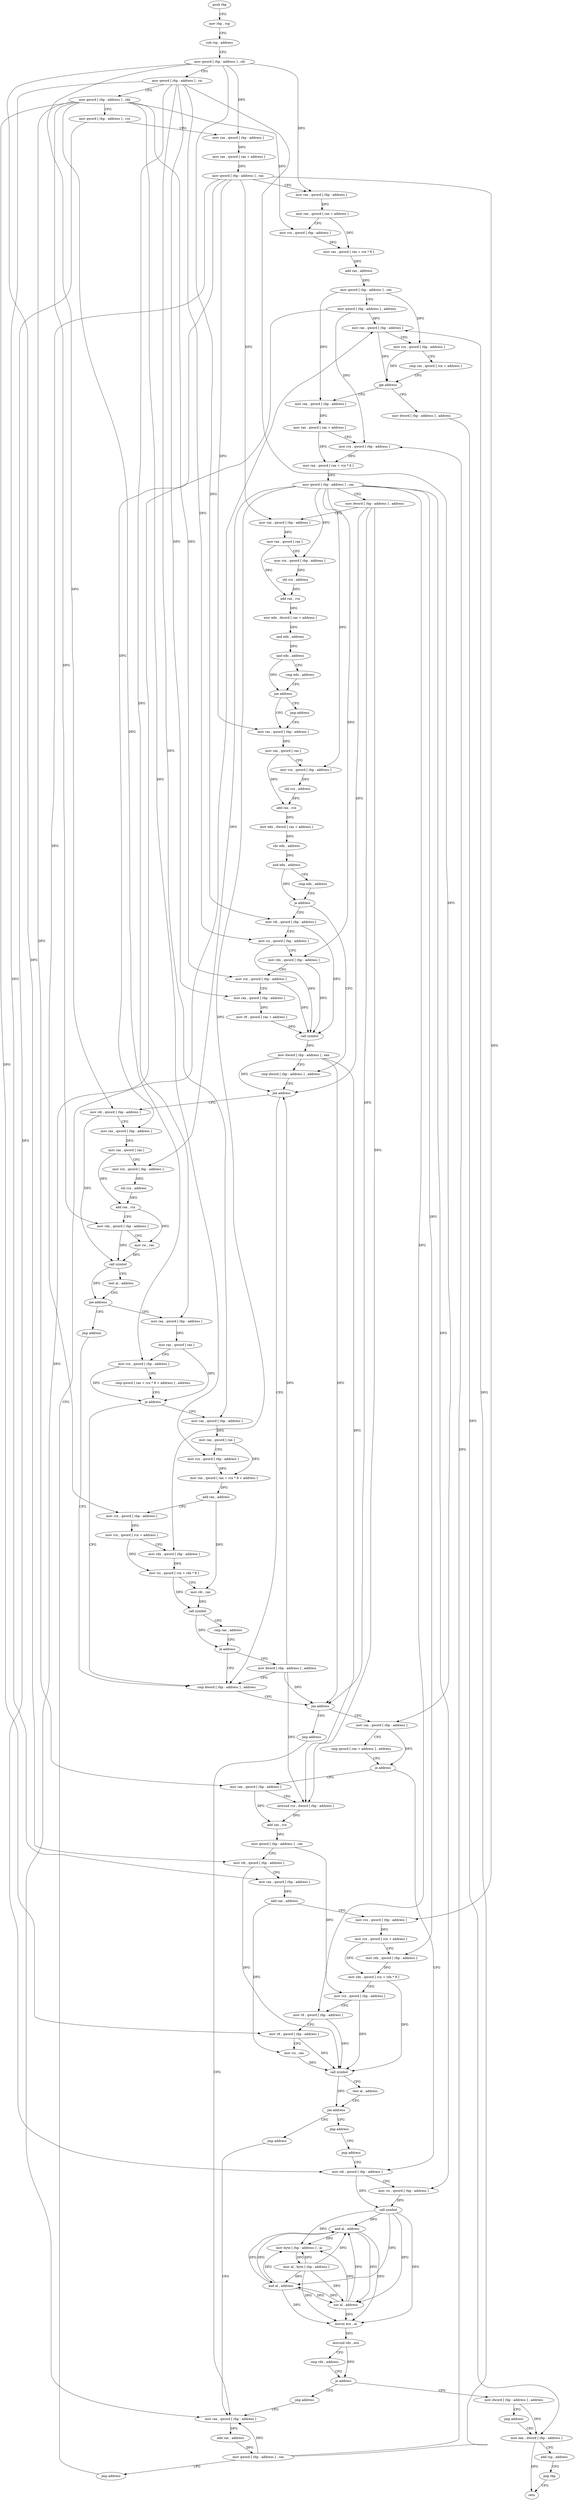 digraph "func" {
"4314544" [label = "push rbp" ]
"4314545" [label = "mov rbp , rsp" ]
"4314548" [label = "sub rsp , address" ]
"4314552" [label = "mov qword [ rbp - address ] , rdi" ]
"4314556" [label = "mov qword [ rbp - address ] , rsi" ]
"4314560" [label = "mov qword [ rbp - address ] , rdx" ]
"4314564" [label = "mov qword [ rbp - address ] , rcx" ]
"4314568" [label = "mov rax , qword [ rbp - address ]" ]
"4314572" [label = "mov rax , qword [ rax + address ]" ]
"4314579" [label = "mov qword [ rbp - address ] , rax" ]
"4314583" [label = "mov rax , qword [ rbp - address ]" ]
"4314587" [label = "mov rax , qword [ rax + address ]" ]
"4314594" [label = "mov rcx , qword [ rbp - address ]" ]
"4314598" [label = "mov rax , qword [ rax + rcx * 8 ]" ]
"4314602" [label = "add rax , address" ]
"4314608" [label = "mov qword [ rbp - address ] , rax" ]
"4314612" [label = "mov qword [ rbp - address ] , address" ]
"4314620" [label = "mov rax , qword [ rbp - address ]" ]
"4315115" [label = "mov dword [ rbp - address ] , address" ]
"4315122" [label = "mov eax , dword [ rbp - address ]" ]
"4314638" [label = "mov rax , qword [ rbp - address ]" ]
"4314642" [label = "mov rax , qword [ rax + address ]" ]
"4314646" [label = "mov rcx , qword [ rbp - address ]" ]
"4314650" [label = "mov rax , qword [ rax + rcx * 8 ]" ]
"4314654" [label = "mov qword [ rbp - address ] , rax" ]
"4314658" [label = "mov dword [ rbp - address ] , address" ]
"4314665" [label = "mov rax , qword [ rbp - address ]" ]
"4314669" [label = "mov rax , qword [ rax ]" ]
"4314672" [label = "mov rcx , qword [ rbp - address ]" ]
"4314676" [label = "shl rcx , address" ]
"4314680" [label = "add rax , rcx" ]
"4314683" [label = "mov edx , dword [ rax + address ]" ]
"4314686" [label = "and edx , address" ]
"4314692" [label = "and edx , address" ]
"4314695" [label = "cmp edx , address" ]
"4314698" [label = "jne address" ]
"4314709" [label = "mov rax , qword [ rbp - address ]" ]
"4314704" [label = "jmp address" ]
"4314713" [label = "mov rax , qword [ rax ]" ]
"4314716" [label = "mov rcx , qword [ rbp - address ]" ]
"4314720" [label = "shl rcx , address" ]
"4314724" [label = "add rax , rcx" ]
"4314727" [label = "mov edx , dword [ rax + address ]" ]
"4314730" [label = "shr edx , address" ]
"4314733" [label = "and edx , address" ]
"4314736" [label = "cmp edx , address" ]
"4314739" [label = "je address" ]
"4314777" [label = "cmp dword [ rbp - address ] , address" ]
"4314745" [label = "mov rdi , qword [ rbp - address ]" ]
"4314781" [label = "jne address" ]
"4314920" [label = "cmp dword [ rbp - address ] , address" ]
"4314787" [label = "mov rdi , qword [ rbp - address ]" ]
"4314749" [label = "mov rsi , qword [ rbp - address ]" ]
"4314753" [label = "mov rdx , qword [ rbp - address ]" ]
"4314757" [label = "mov rcx , qword [ rbp - address ]" ]
"4314761" [label = "mov rax , qword [ rbp - address ]" ]
"4314765" [label = "mov r8 , qword [ rax + address ]" ]
"4314769" [label = "call symbol" ]
"4314774" [label = "mov dword [ rbp - address ] , eax" ]
"4314924" [label = "jne address" ]
"4314935" [label = "mov rax , qword [ rbp - address ]" ]
"4314930" [label = "jmp address" ]
"4314791" [label = "mov rax , qword [ rbp - address ]" ]
"4314795" [label = "mov rax , qword [ rax ]" ]
"4314798" [label = "mov rcx , qword [ rbp - address ]" ]
"4314802" [label = "shl rcx , address" ]
"4314806" [label = "add rax , rcx" ]
"4314809" [label = "mov rdx , qword [ rbp - address ]" ]
"4314813" [label = "mov rsi , rax" ]
"4314816" [label = "call symbol" ]
"4314821" [label = "test al , address" ]
"4314823" [label = "jne address" ]
"4314834" [label = "mov rax , qword [ rbp - address ]" ]
"4314829" [label = "jmp address" ]
"4314939" [label = "cmp qword [ rax + address ] , address" ]
"4314944" [label = "je address" ]
"4315038" [label = "mov rdi , qword [ rbp - address ]" ]
"4314950" [label = "mov rax , qword [ rbp - address ]" ]
"4315096" [label = "mov rax , qword [ rbp - address ]" ]
"4314838" [label = "mov rax , qword [ rax ]" ]
"4314841" [label = "mov rcx , qword [ rbp - address ]" ]
"4314845" [label = "cmp qword [ rax + rcx * 8 + address ] , address" ]
"4314851" [label = "je address" ]
"4314857" [label = "mov rax , qword [ rbp - address ]" ]
"4315042" [label = "mov rsi , qword [ rbp - address ]" ]
"4315046" [label = "call symbol" ]
"4315051" [label = "and al , address" ]
"4315053" [label = "mov byte [ rbp - address ] , al" ]
"4315056" [label = "mov al , byte [ rbp - address ]" ]
"4315059" [label = "xor al , address" ]
"4315061" [label = "and al , address" ]
"4315063" [label = "movzx ecx , al" ]
"4315066" [label = "movsxd rdx , ecx" ]
"4315069" [label = "cmp rdx , address" ]
"4315073" [label = "je address" ]
"4315091" [label = "jmp address" ]
"4315079" [label = "mov dword [ rbp - address ] , address" ]
"4314954" [label = "movsxd rcx , dword [ rbp - address ]" ]
"4314958" [label = "add rax , rcx" ]
"4314961" [label = "mov qword [ rbp - address ] , rax" ]
"4314965" [label = "mov rdi , qword [ rbp - address ]" ]
"4314969" [label = "mov rax , qword [ rbp - address ]" ]
"4314973" [label = "add rax , address" ]
"4314979" [label = "mov rcx , qword [ rbp - address ]" ]
"4314983" [label = "mov rcx , qword [ rcx + address ]" ]
"4314987" [label = "mov rdx , qword [ rbp - address ]" ]
"4314991" [label = "mov rdx , qword [ rcx + rdx * 8 ]" ]
"4314995" [label = "mov rcx , qword [ rbp - address ]" ]
"4314999" [label = "mov r8 , qword [ rbp - address ]" ]
"4315003" [label = "mov r9 , qword [ rbp - address ]" ]
"4315007" [label = "mov rsi , rax" ]
"4315010" [label = "call symbol" ]
"4315015" [label = "test al , address" ]
"4315017" [label = "jne address" ]
"4315028" [label = "jmp address" ]
"4315023" [label = "jmp address" ]
"4315100" [label = "add rax , address" ]
"4315106" [label = "mov qword [ rbp - address ] , rax" ]
"4315110" [label = "jmp address" ]
"4314861" [label = "mov rax , qword [ rax ]" ]
"4314864" [label = "mov rcx , qword [ rbp - address ]" ]
"4314868" [label = "mov rax , qword [ rax + rcx * 8 + address ]" ]
"4314873" [label = "add rax , address" ]
"4314879" [label = "mov rcx , qword [ rbp - address ]" ]
"4314883" [label = "mov rcx , qword [ rcx + address ]" ]
"4314887" [label = "mov rdx , qword [ rbp - address ]" ]
"4314891" [label = "mov rsi , qword [ rcx + rdx * 8 ]" ]
"4314895" [label = "mov rdi , rax" ]
"4314898" [label = "call symbol" ]
"4314903" [label = "cmp rax , address" ]
"4314907" [label = "je address" ]
"4314913" [label = "mov dword [ rbp - address ] , address" ]
"4315086" [label = "jmp address" ]
"4315033" [label = "jmp address" ]
"4314624" [label = "mov rcx , qword [ rbp - address ]" ]
"4314628" [label = "cmp rax , qword [ rcx + address ]" ]
"4314632" [label = "jge address" ]
"4315125" [label = "add rsp , address" ]
"4315129" [label = "pop rbp" ]
"4315130" [label = "retn" ]
"4314544" -> "4314545" [ label = "CFG" ]
"4314545" -> "4314548" [ label = "CFG" ]
"4314548" -> "4314552" [ label = "CFG" ]
"4314552" -> "4314556" [ label = "CFG" ]
"4314552" -> "4314568" [ label = "DFG" ]
"4314552" -> "4314583" [ label = "DFG" ]
"4314552" -> "4314745" [ label = "DFG" ]
"4314552" -> "4314787" [ label = "DFG" ]
"4314552" -> "4314965" [ label = "DFG" ]
"4314556" -> "4314560" [ label = "CFG" ]
"4314556" -> "4314749" [ label = "DFG" ]
"4314556" -> "4314761" [ label = "DFG" ]
"4314556" -> "4314935" [ label = "DFG" ]
"4314556" -> "4314834" [ label = "DFG" ]
"4314556" -> "4314969" [ label = "DFG" ]
"4314556" -> "4314857" [ label = "DFG" ]
"4314560" -> "4314564" [ label = "CFG" ]
"4314560" -> "4314594" [ label = "DFG" ]
"4314560" -> "4314757" [ label = "DFG" ]
"4314560" -> "4314809" [ label = "DFG" ]
"4314560" -> "4314841" [ label = "DFG" ]
"4314560" -> "4314950" [ label = "DFG" ]
"4314560" -> "4315003" [ label = "DFG" ]
"4314560" -> "4314864" [ label = "DFG" ]
"4314564" -> "4314568" [ label = "CFG" ]
"4314564" -> "4315038" [ label = "DFG" ]
"4314568" -> "4314572" [ label = "DFG" ]
"4314572" -> "4314579" [ label = "DFG" ]
"4314579" -> "4314583" [ label = "CFG" ]
"4314579" -> "4314665" [ label = "DFG" ]
"4314579" -> "4314709" [ label = "DFG" ]
"4314579" -> "4314791" [ label = "DFG" ]
"4314579" -> "4314979" [ label = "DFG" ]
"4314579" -> "4314879" [ label = "DFG" ]
"4314583" -> "4314587" [ label = "DFG" ]
"4314587" -> "4314594" [ label = "CFG" ]
"4314587" -> "4314598" [ label = "DFG" ]
"4314594" -> "4314598" [ label = "DFG" ]
"4314598" -> "4314602" [ label = "DFG" ]
"4314602" -> "4314608" [ label = "DFG" ]
"4314608" -> "4314612" [ label = "CFG" ]
"4314608" -> "4314624" [ label = "DFG" ]
"4314608" -> "4314638" [ label = "DFG" ]
"4314612" -> "4314620" [ label = "DFG" ]
"4314612" -> "4314646" [ label = "DFG" ]
"4314612" -> "4315096" [ label = "DFG" ]
"4314620" -> "4314624" [ label = "CFG" ]
"4314620" -> "4314632" [ label = "DFG" ]
"4315115" -> "4315122" [ label = "DFG" ]
"4315122" -> "4315125" [ label = "CFG" ]
"4315122" -> "4315130" [ label = "DFG" ]
"4314638" -> "4314642" [ label = "DFG" ]
"4314642" -> "4314646" [ label = "CFG" ]
"4314642" -> "4314650" [ label = "DFG" ]
"4314646" -> "4314650" [ label = "DFG" ]
"4314650" -> "4314654" [ label = "DFG" ]
"4314654" -> "4314658" [ label = "CFG" ]
"4314654" -> "4314672" [ label = "DFG" ]
"4314654" -> "4314716" [ label = "DFG" ]
"4314654" -> "4314753" [ label = "DFG" ]
"4314654" -> "4314798" [ label = "DFG" ]
"4314654" -> "4315042" [ label = "DFG" ]
"4314654" -> "4314987" [ label = "DFG" ]
"4314654" -> "4314999" [ label = "DFG" ]
"4314654" -> "4314887" [ label = "DFG" ]
"4314658" -> "4314665" [ label = "CFG" ]
"4314658" -> "4314781" [ label = "DFG" ]
"4314658" -> "4314924" [ label = "DFG" ]
"4314658" -> "4314954" [ label = "DFG" ]
"4314665" -> "4314669" [ label = "DFG" ]
"4314669" -> "4314672" [ label = "CFG" ]
"4314669" -> "4314680" [ label = "DFG" ]
"4314672" -> "4314676" [ label = "DFG" ]
"4314676" -> "4314680" [ label = "DFG" ]
"4314680" -> "4314683" [ label = "DFG" ]
"4314683" -> "4314686" [ label = "DFG" ]
"4314686" -> "4314692" [ label = "DFG" ]
"4314692" -> "4314695" [ label = "CFG" ]
"4314692" -> "4314698" [ label = "DFG" ]
"4314695" -> "4314698" [ label = "CFG" ]
"4314698" -> "4314709" [ label = "CFG" ]
"4314698" -> "4314704" [ label = "CFG" ]
"4314709" -> "4314713" [ label = "DFG" ]
"4314704" -> "4314709" [ label = "CFG" ]
"4314713" -> "4314716" [ label = "CFG" ]
"4314713" -> "4314724" [ label = "DFG" ]
"4314716" -> "4314720" [ label = "DFG" ]
"4314720" -> "4314724" [ label = "DFG" ]
"4314724" -> "4314727" [ label = "DFG" ]
"4314727" -> "4314730" [ label = "DFG" ]
"4314730" -> "4314733" [ label = "DFG" ]
"4314733" -> "4314736" [ label = "CFG" ]
"4314733" -> "4314739" [ label = "DFG" ]
"4314736" -> "4314739" [ label = "CFG" ]
"4314739" -> "4314777" [ label = "CFG" ]
"4314739" -> "4314745" [ label = "CFG" ]
"4314777" -> "4314781" [ label = "CFG" ]
"4314745" -> "4314749" [ label = "CFG" ]
"4314745" -> "4314769" [ label = "DFG" ]
"4314781" -> "4314920" [ label = "CFG" ]
"4314781" -> "4314787" [ label = "CFG" ]
"4314920" -> "4314924" [ label = "CFG" ]
"4314787" -> "4314791" [ label = "CFG" ]
"4314787" -> "4314816" [ label = "DFG" ]
"4314749" -> "4314753" [ label = "CFG" ]
"4314749" -> "4314769" [ label = "DFG" ]
"4314753" -> "4314757" [ label = "CFG" ]
"4314753" -> "4314769" [ label = "DFG" ]
"4314757" -> "4314761" [ label = "CFG" ]
"4314757" -> "4314769" [ label = "DFG" ]
"4314761" -> "4314765" [ label = "DFG" ]
"4314765" -> "4314769" [ label = "DFG" ]
"4314769" -> "4314774" [ label = "DFG" ]
"4314774" -> "4314777" [ label = "CFG" ]
"4314774" -> "4314781" [ label = "DFG" ]
"4314774" -> "4314924" [ label = "DFG" ]
"4314774" -> "4314954" [ label = "DFG" ]
"4314924" -> "4314935" [ label = "CFG" ]
"4314924" -> "4314930" [ label = "CFG" ]
"4314935" -> "4314939" [ label = "CFG" ]
"4314935" -> "4314944" [ label = "DFG" ]
"4314930" -> "4315096" [ label = "CFG" ]
"4314791" -> "4314795" [ label = "DFG" ]
"4314795" -> "4314798" [ label = "CFG" ]
"4314795" -> "4314806" [ label = "DFG" ]
"4314798" -> "4314802" [ label = "DFG" ]
"4314802" -> "4314806" [ label = "DFG" ]
"4314806" -> "4314809" [ label = "CFG" ]
"4314806" -> "4314813" [ label = "DFG" ]
"4314809" -> "4314813" [ label = "CFG" ]
"4314809" -> "4314816" [ label = "DFG" ]
"4314813" -> "4314816" [ label = "DFG" ]
"4314816" -> "4314821" [ label = "CFG" ]
"4314816" -> "4314823" [ label = "DFG" ]
"4314821" -> "4314823" [ label = "CFG" ]
"4314823" -> "4314834" [ label = "CFG" ]
"4314823" -> "4314829" [ label = "CFG" ]
"4314834" -> "4314838" [ label = "DFG" ]
"4314829" -> "4314920" [ label = "CFG" ]
"4314939" -> "4314944" [ label = "CFG" ]
"4314944" -> "4315038" [ label = "CFG" ]
"4314944" -> "4314950" [ label = "CFG" ]
"4315038" -> "4315042" [ label = "CFG" ]
"4315038" -> "4315046" [ label = "DFG" ]
"4314950" -> "4314954" [ label = "CFG" ]
"4314950" -> "4314958" [ label = "DFG" ]
"4315096" -> "4315100" [ label = "DFG" ]
"4314838" -> "4314841" [ label = "CFG" ]
"4314838" -> "4314851" [ label = "DFG" ]
"4314841" -> "4314845" [ label = "CFG" ]
"4314841" -> "4314851" [ label = "DFG" ]
"4314845" -> "4314851" [ label = "CFG" ]
"4314851" -> "4314920" [ label = "CFG" ]
"4314851" -> "4314857" [ label = "CFG" ]
"4314857" -> "4314861" [ label = "DFG" ]
"4315042" -> "4315046" [ label = "DFG" ]
"4315046" -> "4315051" [ label = "DFG" ]
"4315046" -> "4315053" [ label = "DFG" ]
"4315046" -> "4315059" [ label = "DFG" ]
"4315046" -> "4315061" [ label = "DFG" ]
"4315046" -> "4315063" [ label = "DFG" ]
"4315051" -> "4315053" [ label = "DFG" ]
"4315051" -> "4315059" [ label = "DFG" ]
"4315051" -> "4315061" [ label = "DFG" ]
"4315051" -> "4315063" [ label = "DFG" ]
"4315053" -> "4315056" [ label = "DFG" ]
"4315056" -> "4315059" [ label = "DFG" ]
"4315056" -> "4315051" [ label = "DFG" ]
"4315056" -> "4315053" [ label = "DFG" ]
"4315056" -> "4315061" [ label = "DFG" ]
"4315056" -> "4315063" [ label = "DFG" ]
"4315059" -> "4315061" [ label = "DFG" ]
"4315059" -> "4315051" [ label = "DFG" ]
"4315059" -> "4315053" [ label = "DFG" ]
"4315059" -> "4315063" [ label = "DFG" ]
"4315061" -> "4315063" [ label = "DFG" ]
"4315061" -> "4315051" [ label = "DFG" ]
"4315061" -> "4315053" [ label = "DFG" ]
"4315061" -> "4315059" [ label = "DFG" ]
"4315063" -> "4315066" [ label = "DFG" ]
"4315066" -> "4315069" [ label = "CFG" ]
"4315066" -> "4315073" [ label = "DFG" ]
"4315069" -> "4315073" [ label = "CFG" ]
"4315073" -> "4315091" [ label = "CFG" ]
"4315073" -> "4315079" [ label = "CFG" ]
"4315091" -> "4315096" [ label = "CFG" ]
"4315079" -> "4315086" [ label = "CFG" ]
"4315079" -> "4315122" [ label = "DFG" ]
"4314954" -> "4314958" [ label = "DFG" ]
"4314958" -> "4314961" [ label = "DFG" ]
"4314961" -> "4314965" [ label = "CFG" ]
"4314961" -> "4314995" [ label = "DFG" ]
"4314965" -> "4314969" [ label = "CFG" ]
"4314965" -> "4315010" [ label = "DFG" ]
"4314969" -> "4314973" [ label = "DFG" ]
"4314973" -> "4314979" [ label = "CFG" ]
"4314973" -> "4315007" [ label = "DFG" ]
"4314979" -> "4314983" [ label = "DFG" ]
"4314983" -> "4314987" [ label = "CFG" ]
"4314983" -> "4314991" [ label = "DFG" ]
"4314987" -> "4314991" [ label = "DFG" ]
"4314991" -> "4314995" [ label = "CFG" ]
"4314991" -> "4315010" [ label = "DFG" ]
"4314995" -> "4314999" [ label = "CFG" ]
"4314995" -> "4315010" [ label = "DFG" ]
"4314999" -> "4315003" [ label = "CFG" ]
"4314999" -> "4315010" [ label = "DFG" ]
"4315003" -> "4315007" [ label = "CFG" ]
"4315003" -> "4315010" [ label = "DFG" ]
"4315007" -> "4315010" [ label = "DFG" ]
"4315010" -> "4315015" [ label = "CFG" ]
"4315010" -> "4315017" [ label = "DFG" ]
"4315015" -> "4315017" [ label = "CFG" ]
"4315017" -> "4315028" [ label = "CFG" ]
"4315017" -> "4315023" [ label = "CFG" ]
"4315028" -> "4315096" [ label = "CFG" ]
"4315023" -> "4315033" [ label = "CFG" ]
"4315100" -> "4315106" [ label = "DFG" ]
"4315106" -> "4315110" [ label = "CFG" ]
"4315106" -> "4314620" [ label = "DFG" ]
"4315106" -> "4314646" [ label = "DFG" ]
"4315106" -> "4315096" [ label = "DFG" ]
"4315110" -> "4314620" [ label = "CFG" ]
"4314861" -> "4314864" [ label = "CFG" ]
"4314861" -> "4314868" [ label = "DFG" ]
"4314864" -> "4314868" [ label = "DFG" ]
"4314868" -> "4314873" [ label = "DFG" ]
"4314873" -> "4314879" [ label = "CFG" ]
"4314873" -> "4314895" [ label = "DFG" ]
"4314879" -> "4314883" [ label = "DFG" ]
"4314883" -> "4314887" [ label = "CFG" ]
"4314883" -> "4314891" [ label = "DFG" ]
"4314887" -> "4314891" [ label = "DFG" ]
"4314891" -> "4314895" [ label = "CFG" ]
"4314891" -> "4314898" [ label = "DFG" ]
"4314895" -> "4314898" [ label = "DFG" ]
"4314898" -> "4314903" [ label = "CFG" ]
"4314898" -> "4314907" [ label = "DFG" ]
"4314903" -> "4314907" [ label = "CFG" ]
"4314907" -> "4314920" [ label = "CFG" ]
"4314907" -> "4314913" [ label = "CFG" ]
"4314913" -> "4314920" [ label = "CFG" ]
"4314913" -> "4314781" [ label = "DFG" ]
"4314913" -> "4314924" [ label = "DFG" ]
"4314913" -> "4314954" [ label = "DFG" ]
"4315086" -> "4315122" [ label = "CFG" ]
"4315033" -> "4315038" [ label = "CFG" ]
"4314624" -> "4314628" [ label = "CFG" ]
"4314624" -> "4314632" [ label = "DFG" ]
"4314628" -> "4314632" [ label = "CFG" ]
"4314632" -> "4315115" [ label = "CFG" ]
"4314632" -> "4314638" [ label = "CFG" ]
"4315125" -> "4315129" [ label = "CFG" ]
"4315129" -> "4315130" [ label = "CFG" ]
}
